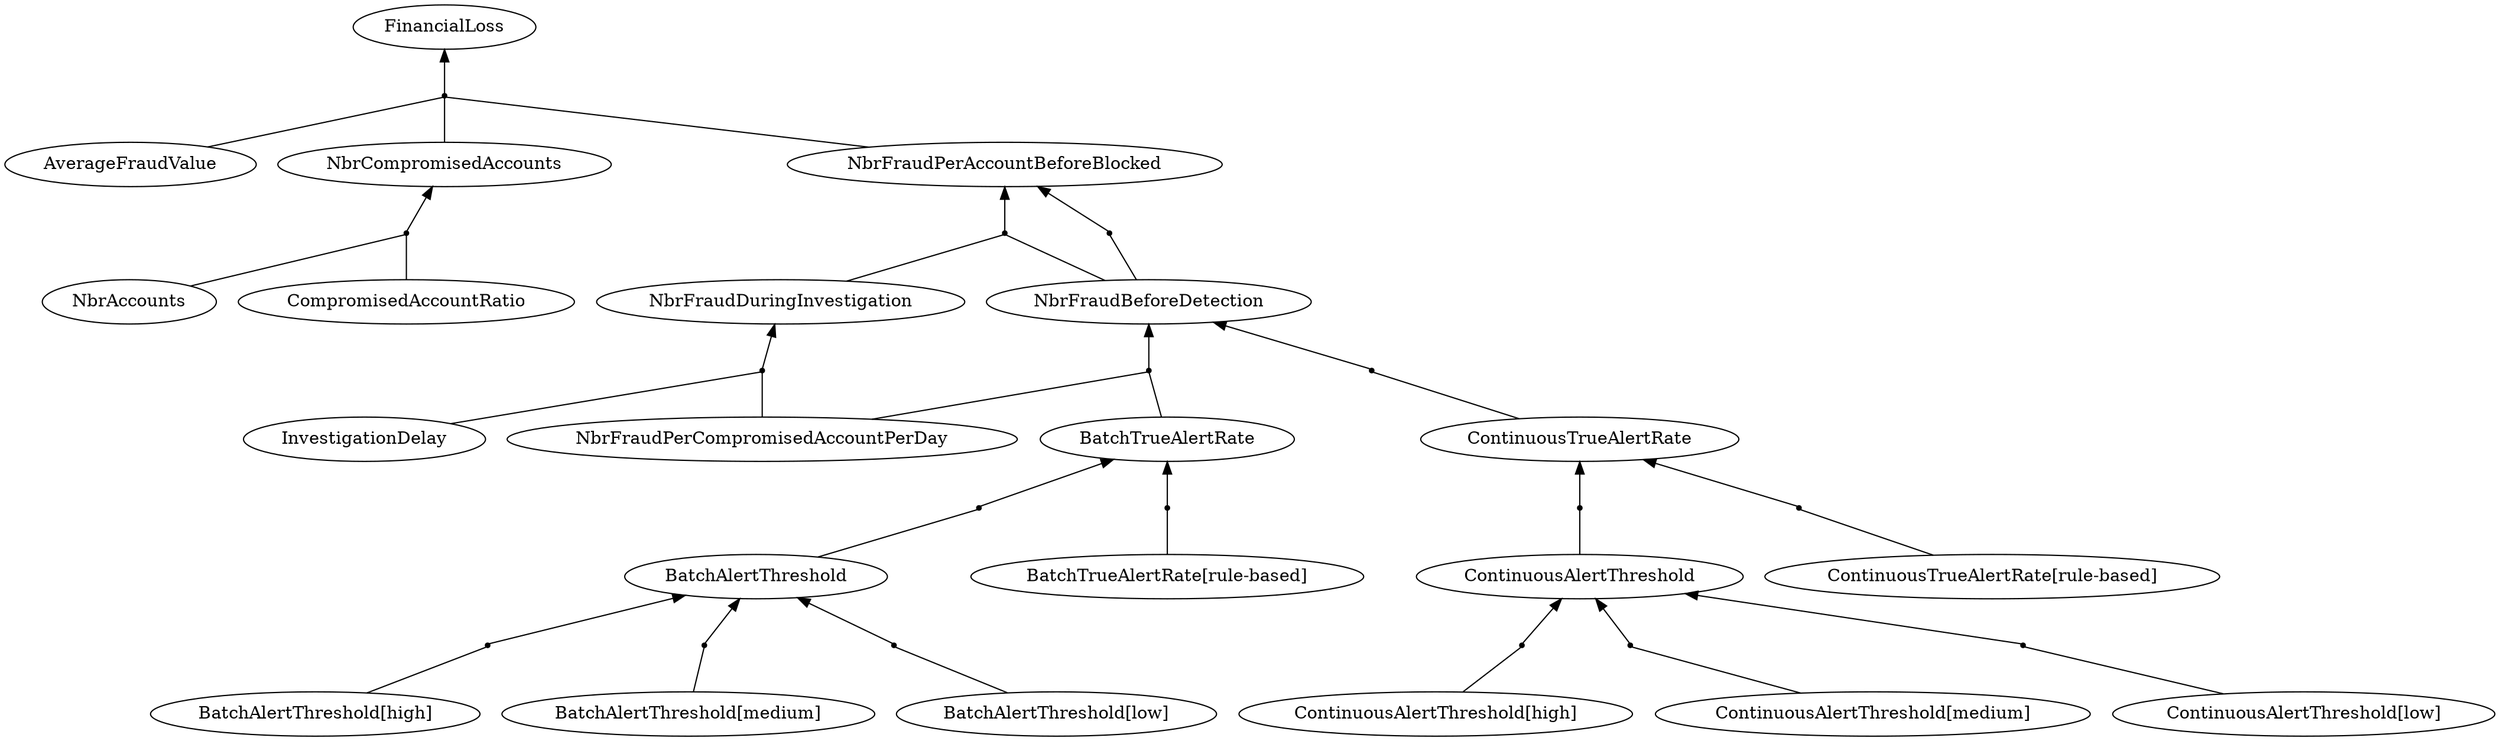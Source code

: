 digraph G { 
rankdir = BT 
"AverageFraudValue" [shape = oval] 
"NbrAccounts" [shape = oval] 
"CompromisedAccountRatio" [shape = oval] 
"NbrCompromisedAccounts" [shape = oval] 
AndRef0[shape = point] 
AndRef0->"NbrCompromisedAccounts"
"NbrAccounts"->AndRef0 [dir = none] 
"CompromisedAccountRatio"->AndRef0 [dir = none] 
AndRef1[shape = point] 
AndRef1->"ContinuousAlertThreshold"
"ContinuousAlertThreshold[high]"->AndRef1 [dir = none] 
AndRef2[shape = point] 
AndRef2->"ContinuousAlertThreshold"
"ContinuousAlertThreshold[medium]"->AndRef2 [dir = none] 
AndRef3[shape = point] 
AndRef3->"ContinuousAlertThreshold"
"ContinuousAlertThreshold[low]"->AndRef3 [dir = none] 
"ContinuousAlertThreshold" [shape = oval] 
AndRef4[shape = point] 
AndRef4->"ContinuousTrueAlertRate"
"ContinuousAlertThreshold"->AndRef4 [dir = none] 
AndRef5[shape = point] 
AndRef5->"ContinuousTrueAlertRate"
"ContinuousTrueAlertRate[rule-based]"->AndRef5 [dir = none] 
"ContinuousTrueAlertRate" [shape = oval] 
AndRef6[shape = point] 
AndRef6->"NbrFraudBeforeDetection"
"ContinuousTrueAlertRate"->AndRef6 [dir = none] 
"NbrFraudPerCompromisedAccountPerDay" [shape = oval] 
AndRef7[shape = point] 
AndRef7->"BatchAlertThreshold"
"BatchAlertThreshold[high]"->AndRef7 [dir = none] 
AndRef8[shape = point] 
AndRef8->"BatchAlertThreshold"
"BatchAlertThreshold[medium]"->AndRef8 [dir = none] 
AndRef9[shape = point] 
AndRef9->"BatchAlertThreshold"
"BatchAlertThreshold[low]"->AndRef9 [dir = none] 
"BatchAlertThreshold" [shape = oval] 
AndRef10[shape = point] 
AndRef10->"BatchTrueAlertRate"
"BatchAlertThreshold"->AndRef10 [dir = none] 
AndRef11[shape = point] 
AndRef11->"BatchTrueAlertRate"
"BatchTrueAlertRate[rule-based]"->AndRef11 [dir = none] 
"BatchTrueAlertRate" [shape = oval] 
AndRef12[shape = point] 
AndRef12->"NbrFraudBeforeDetection"
"NbrFraudPerCompromisedAccountPerDay"->AndRef12 [dir = none] 
"BatchTrueAlertRate"->AndRef12 [dir = none] 
"NbrFraudBeforeDetection" [shape = oval] 
AndRef13[shape = point] 
AndRef13->"NbrFraudPerAccountBeforeBlocked"
"NbrFraudBeforeDetection"->AndRef13 [dir = none] 
"NbrFraudBeforeDetection" [shape = oval] 
"NbrFraudPerCompromisedAccountPerDay" [shape = oval] 
"InvestigationDelay" [shape = oval] 
"NbrFraudDuringInvestigation" [shape = oval] 
AndRef14[shape = point] 
AndRef14->"NbrFraudDuringInvestigation"
"NbrFraudPerCompromisedAccountPerDay"->AndRef14 [dir = none] 
"InvestigationDelay"->AndRef14 [dir = none] 
AndRef15[shape = point] 
AndRef15->"NbrFraudPerAccountBeforeBlocked"
"NbrFraudBeforeDetection"->AndRef15 [dir = none] 
"NbrFraudDuringInvestigation"->AndRef15 [dir = none] 
"NbrFraudPerAccountBeforeBlocked" [shape = oval] 
"FinancialLoss" [shape = oval] 
AndRef16[shape = point] 
AndRef16->"FinancialLoss"
"AverageFraudValue"->AndRef16 [dir = none] 
"NbrCompromisedAccounts"->AndRef16 [dir = none] 
"NbrFraudPerAccountBeforeBlocked"->AndRef16 [dir = none] 
}
